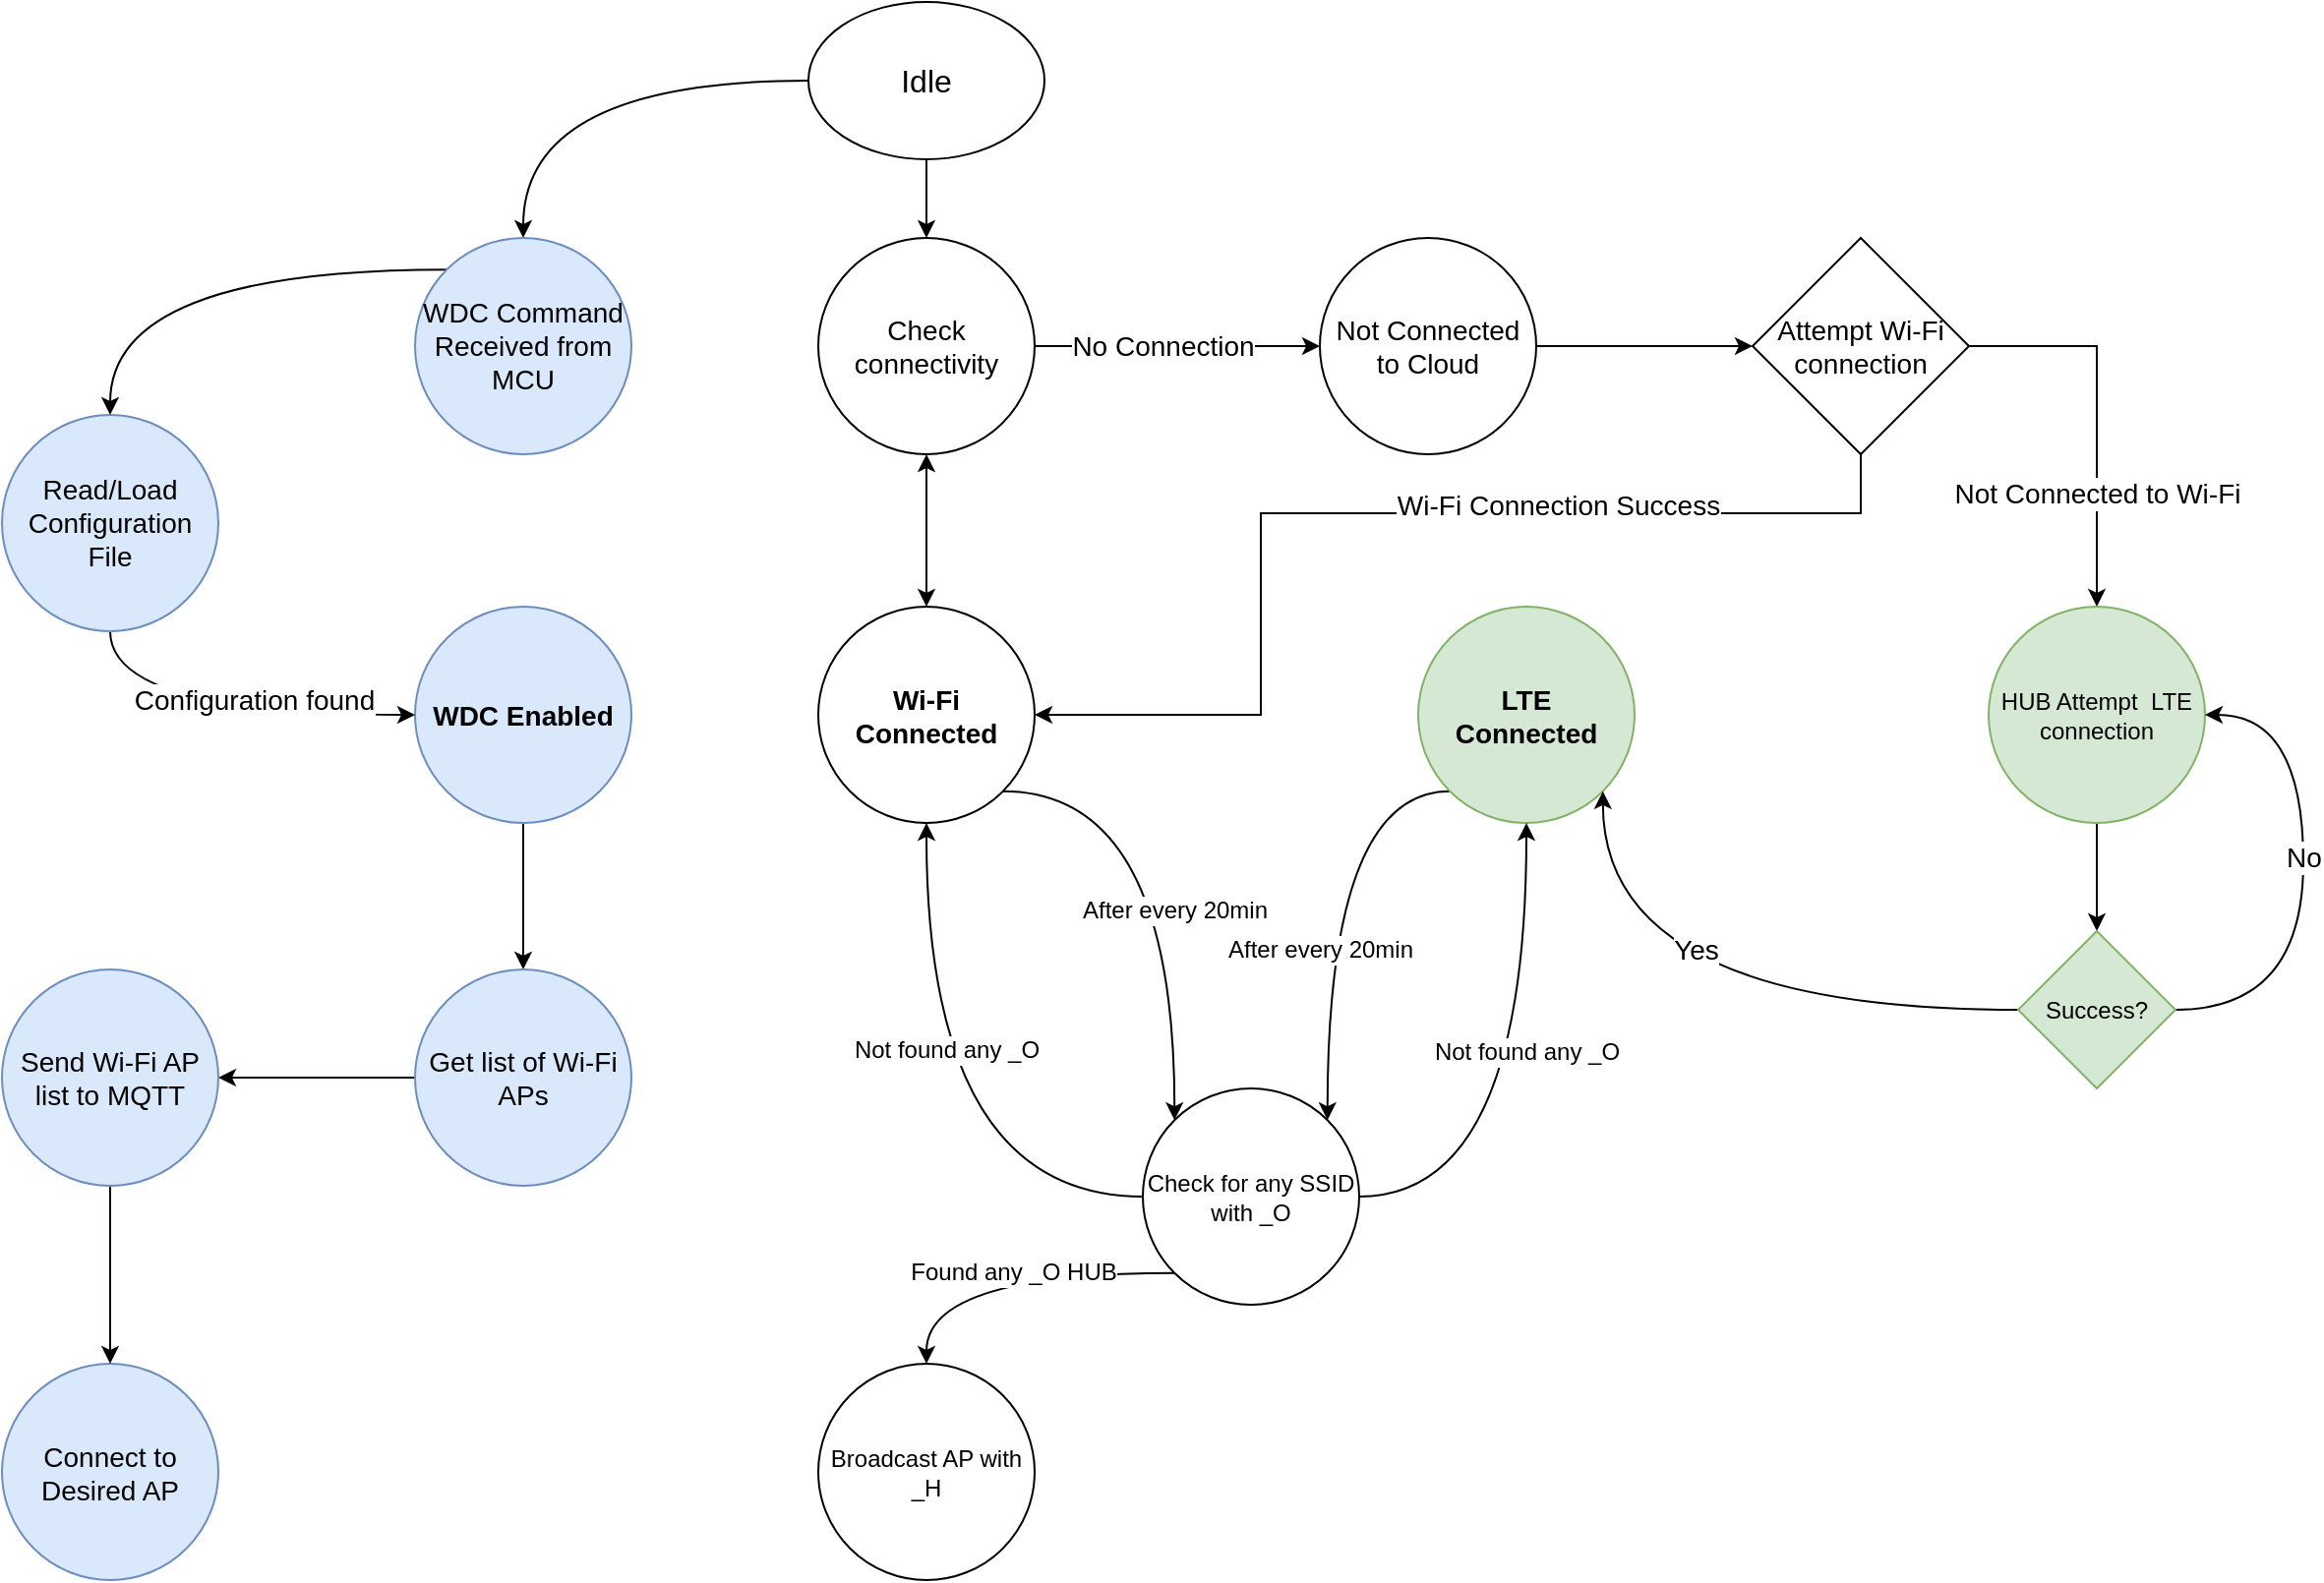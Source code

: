 <mxfile version="22.1.16" type="github">
  <diagram name="Page-1" id="6D-KBG7w9vJMpB0vQ2XN">
    <mxGraphModel dx="1615" dy="962" grid="1" gridSize="10" guides="1" tooltips="1" connect="1" arrows="1" fold="1" page="1" pageScale="1" pageWidth="1600" pageHeight="1600" math="0" shadow="0">
      <root>
        <mxCell id="0" />
        <mxCell id="1" parent="0" />
        <mxCell id="gUXdnllzTBBw982GACLl-7" style="edgeStyle=orthogonalEdgeStyle;rounded=0;orthogonalLoop=1;jettySize=auto;html=1;entryX=0.5;entryY=0;entryDx=0;entryDy=0;" parent="1" source="gUXdnllzTBBw982GACLl-1" target="gUXdnllzTBBw982GACLl-5" edge="1">
          <mxGeometry relative="1" as="geometry" />
        </mxCell>
        <mxCell id="gUXdnllzTBBw982GACLl-48" style="edgeStyle=orthogonalEdgeStyle;orthogonalLoop=1;jettySize=auto;html=1;entryX=0.5;entryY=0;entryDx=0;entryDy=0;curved=1;" parent="1" source="gUXdnllzTBBw982GACLl-1" target="gUXdnllzTBBw982GACLl-47" edge="1">
          <mxGeometry relative="1" as="geometry" />
        </mxCell>
        <mxCell id="gUXdnllzTBBw982GACLl-1" value="Idle" style="ellipse;whiteSpace=wrap;html=1;fontSize=16;" parent="1" vertex="1">
          <mxGeometry x="570" y="100" width="120" height="80" as="geometry" />
        </mxCell>
        <mxCell id="gUXdnllzTBBw982GACLl-36" style="edgeStyle=orthogonalEdgeStyle;rounded=0;orthogonalLoop=1;jettySize=auto;html=1;entryX=0.5;entryY=0;entryDx=0;entryDy=0;startArrow=classic;startFill=1;" parent="1" source="gUXdnllzTBBw982GACLl-5" target="gUXdnllzTBBw982GACLl-13" edge="1">
          <mxGeometry relative="1" as="geometry" />
        </mxCell>
        <mxCell id="gUXdnllzTBBw982GACLl-40" style="edgeStyle=orthogonalEdgeStyle;rounded=0;orthogonalLoop=1;jettySize=auto;html=1;entryX=0;entryY=0.5;entryDx=0;entryDy=0;" parent="1" source="gUXdnllzTBBw982GACLl-5" target="gUXdnllzTBBw982GACLl-39" edge="1">
          <mxGeometry relative="1" as="geometry" />
        </mxCell>
        <mxCell id="gUXdnllzTBBw982GACLl-41" value="No Connection" style="edgeLabel;html=1;align=center;verticalAlign=middle;resizable=0;points=[];fontSize=14;" parent="gUXdnllzTBBw982GACLl-40" vertex="1" connectable="0">
          <mxGeometry x="-0.391" y="-1" relative="1" as="geometry">
            <mxPoint x="21" y="-1" as="offset" />
          </mxGeometry>
        </mxCell>
        <mxCell id="gUXdnllzTBBw982GACLl-5" value="Check connectivity" style="ellipse;whiteSpace=wrap;html=1;aspect=fixed;fontSize=14;" parent="1" vertex="1">
          <mxGeometry x="575" y="220" width="110" height="110" as="geometry" />
        </mxCell>
        <mxCell id="gUXdnllzTBBw982GACLl-25" style="edgeStyle=orthogonalEdgeStyle;orthogonalLoop=1;jettySize=auto;html=1;exitX=1;exitY=1;exitDx=0;exitDy=0;entryX=0;entryY=0;entryDx=0;entryDy=0;curved=1;" parent="1" source="gUXdnllzTBBw982GACLl-13" target="gUXdnllzTBBw982GACLl-23" edge="1">
          <mxGeometry relative="1" as="geometry" />
        </mxCell>
        <mxCell id="gUXdnllzTBBw982GACLl-27" value="After every 20min" style="edgeLabel;html=1;align=center;verticalAlign=middle;resizable=0;points=[];fontSize=12;" parent="gUXdnllzTBBw982GACLl-25" vertex="1" connectable="0">
          <mxGeometry x="0.031" relative="1" as="geometry">
            <mxPoint y="17" as="offset" />
          </mxGeometry>
        </mxCell>
        <mxCell id="gUXdnllzTBBw982GACLl-13" value="Wi-Fi &lt;br style=&quot;font-size: 14px;&quot;&gt;Connected" style="ellipse;whiteSpace=wrap;html=1;aspect=fixed;fontSize=14;fontStyle=1" parent="1" vertex="1">
          <mxGeometry x="575" y="407.5" width="110" height="110" as="geometry" />
        </mxCell>
        <mxCell id="gUXdnllzTBBw982GACLl-24" style="edgeStyle=orthogonalEdgeStyle;orthogonalLoop=1;jettySize=auto;html=1;exitX=0;exitY=1;exitDx=0;exitDy=0;entryX=1;entryY=0;entryDx=0;entryDy=0;curved=1;" parent="1" source="gUXdnllzTBBw982GACLl-14" target="gUXdnllzTBBw982GACLl-23" edge="1">
          <mxGeometry relative="1" as="geometry" />
        </mxCell>
        <mxCell id="gUXdnllzTBBw982GACLl-26" value="After every 20min" style="edgeLabel;html=1;align=center;verticalAlign=middle;resizable=0;points=[];fontSize=12;" parent="gUXdnllzTBBw982GACLl-24" vertex="1" connectable="0">
          <mxGeometry x="0.012" y="3" relative="1" as="geometry">
            <mxPoint x="-7" y="27" as="offset" />
          </mxGeometry>
        </mxCell>
        <mxCell id="gUXdnllzTBBw982GACLl-14" value="LTE&lt;br style=&quot;font-size: 14px;&quot;&gt;Connected" style="ellipse;whiteSpace=wrap;html=1;aspect=fixed;fillColor=#d5e8d4;strokeColor=#82b366;fillStyle=solid;fontStyle=1;fontSize=14;" parent="1" vertex="1">
          <mxGeometry x="880" y="407.5" width="110" height="110" as="geometry" />
        </mxCell>
        <mxCell id="gUXdnllzTBBw982GACLl-45" style="edgeStyle=orthogonalEdgeStyle;orthogonalLoop=1;jettySize=auto;html=1;curved=0;exitX=0.5;exitY=1;exitDx=0;exitDy=0;rounded=0;entryX=1;entryY=0.5;entryDx=0;entryDy=0;" parent="1" source="gUXdnllzTBBw982GACLl-16" target="gUXdnllzTBBw982GACLl-13" edge="1">
          <mxGeometry relative="1" as="geometry">
            <Array as="points">
              <mxPoint x="1105" y="360" />
              <mxPoint x="800" y="360" />
              <mxPoint x="800" y="462" />
            </Array>
            <mxPoint x="920" y="440" as="sourcePoint" />
          </mxGeometry>
        </mxCell>
        <mxCell id="gUXdnllzTBBw982GACLl-46" value="Wi-Fi Connection Success" style="edgeLabel;html=1;align=center;verticalAlign=middle;resizable=0;points=[];fontSize=14;" parent="gUXdnllzTBBw982GACLl-45" vertex="1" connectable="0">
          <mxGeometry x="0.058" y="-4" relative="1" as="geometry">
            <mxPoint x="108" as="offset" />
          </mxGeometry>
        </mxCell>
        <mxCell id="gUXdnllzTBBw982GACLl-16" value="Attempt Wi-Fi connection" style="rhombus;whiteSpace=wrap;html=1;fontSize=14;" parent="1" vertex="1">
          <mxGeometry x="1050" y="220" width="110" height="110" as="geometry" />
        </mxCell>
        <mxCell id="gUXdnllzTBBw982GACLl-53" style="edgeStyle=orthogonalEdgeStyle;rounded=0;orthogonalLoop=1;jettySize=auto;html=1;" parent="1" source="gUXdnllzTBBw982GACLl-22" target="gUXdnllzTBBw982GACLl-52" edge="1">
          <mxGeometry relative="1" as="geometry" />
        </mxCell>
        <mxCell id="gUXdnllzTBBw982GACLl-22" value="WDC Enabled" style="ellipse;whiteSpace=wrap;html=1;aspect=fixed;fontSize=14;fillColor=#dae8fc;strokeColor=#6c8ebf;fontStyle=1" parent="1" vertex="1">
          <mxGeometry x="370" y="407.5" width="110" height="110" as="geometry" />
        </mxCell>
        <mxCell id="gUXdnllzTBBw982GACLl-30" style="edgeStyle=orthogonalEdgeStyle;orthogonalLoop=1;jettySize=auto;html=1;exitX=0;exitY=1;exitDx=0;exitDy=0;entryX=0.5;entryY=0;entryDx=0;entryDy=0;curved=1;" parent="1" source="gUXdnllzTBBw982GACLl-23" target="gUXdnllzTBBw982GACLl-29" edge="1">
          <mxGeometry relative="1" as="geometry" />
        </mxCell>
        <mxCell id="gUXdnllzTBBw982GACLl-31" value="Found any _O HUB" style="edgeLabel;html=1;align=center;verticalAlign=middle;resizable=0;points=[];fontSize=12;" parent="gUXdnllzTBBw982GACLl-30" vertex="1" connectable="0">
          <mxGeometry x="-0.054" y="-1" relative="1" as="geometry">
            <mxPoint x="-1" as="offset" />
          </mxGeometry>
        </mxCell>
        <mxCell id="gUXdnllzTBBw982GACLl-32" style="edgeStyle=orthogonalEdgeStyle;orthogonalLoop=1;jettySize=auto;html=1;entryX=0.5;entryY=1;entryDx=0;entryDy=0;exitX=1;exitY=0.5;exitDx=0;exitDy=0;curved=1;" parent="1" source="gUXdnllzTBBw982GACLl-23" target="gUXdnllzTBBw982GACLl-14" edge="1">
          <mxGeometry relative="1" as="geometry" />
        </mxCell>
        <mxCell id="gUXdnllzTBBw982GACLl-33" value="Not found any _O" style="edgeLabel;html=1;align=center;verticalAlign=middle;resizable=0;points=[];fontSize=12;" parent="gUXdnllzTBBw982GACLl-32" vertex="1" connectable="0">
          <mxGeometry x="-0.04" relative="1" as="geometry">
            <mxPoint y="-27" as="offset" />
          </mxGeometry>
        </mxCell>
        <mxCell id="gUXdnllzTBBw982GACLl-34" style="edgeStyle=orthogonalEdgeStyle;orthogonalLoop=1;jettySize=auto;html=1;entryX=0.5;entryY=1;entryDx=0;entryDy=0;exitX=0;exitY=0.5;exitDx=0;exitDy=0;curved=1;" parent="1" source="gUXdnllzTBBw982GACLl-23" target="gUXdnllzTBBw982GACLl-13" edge="1">
          <mxGeometry relative="1" as="geometry" />
        </mxCell>
        <mxCell id="gUXdnllzTBBw982GACLl-35" value="Not found any _O" style="edgeLabel;html=1;align=center;verticalAlign=middle;resizable=0;points=[];fontSize=12;" parent="gUXdnllzTBBw982GACLl-34" vertex="1" connectable="0">
          <mxGeometry x="0.106" relative="1" as="geometry">
            <mxPoint x="10" y="-19" as="offset" />
          </mxGeometry>
        </mxCell>
        <mxCell id="gUXdnllzTBBw982GACLl-23" value="Check for any SSID with _O" style="ellipse;whiteSpace=wrap;html=1;aspect=fixed;" parent="1" vertex="1">
          <mxGeometry x="740" y="652.5" width="110" height="110" as="geometry" />
        </mxCell>
        <mxCell id="gUXdnllzTBBw982GACLl-29" value="Broadcast AP with _H" style="ellipse;whiteSpace=wrap;html=1;aspect=fixed;" parent="1" vertex="1">
          <mxGeometry x="575" y="792.5" width="110" height="110" as="geometry" />
        </mxCell>
        <mxCell id="gUXdnllzTBBw982GACLl-42" style="edgeStyle=orthogonalEdgeStyle;rounded=0;orthogonalLoop=1;jettySize=auto;html=1;" parent="1" source="gUXdnllzTBBw982GACLl-39" target="gUXdnllzTBBw982GACLl-16" edge="1">
          <mxGeometry relative="1" as="geometry" />
        </mxCell>
        <mxCell id="gUXdnllzTBBw982GACLl-39" value="Not Connected to Cloud" style="ellipse;whiteSpace=wrap;html=1;aspect=fixed;fontSize=14;" parent="1" vertex="1">
          <mxGeometry x="830" y="220" width="110" height="110" as="geometry" />
        </mxCell>
        <mxCell id="gUXdnllzTBBw982GACLl-43" style="edgeStyle=orthogonalEdgeStyle;orthogonalLoop=1;jettySize=auto;html=1;entryX=0.5;entryY=0;entryDx=0;entryDy=0;exitX=1;exitY=0.5;exitDx=0;exitDy=0;curved=0;rounded=0;" parent="1" source="gUXdnllzTBBw982GACLl-16" target="F5l_VZ7qLp2WG0le40Af-1" edge="1">
          <mxGeometry relative="1" as="geometry">
            <mxPoint x="1160.0" y="295" as="sourcePoint" />
            <mxPoint x="1225" y="425" as="targetPoint" />
          </mxGeometry>
        </mxCell>
        <mxCell id="gUXdnllzTBBw982GACLl-44" value="Not Connected to Wi-Fi" style="edgeLabel;html=1;align=center;verticalAlign=middle;resizable=0;points=[];fontSize=14;" parent="gUXdnllzTBBw982GACLl-43" vertex="1" connectable="0">
          <mxGeometry x="-0.287" relative="1" as="geometry">
            <mxPoint y="69" as="offset" />
          </mxGeometry>
        </mxCell>
        <mxCell id="IEpSdRhwynJNCB4oIvQQ-2" style="edgeStyle=orthogonalEdgeStyle;rounded=0;orthogonalLoop=1;jettySize=auto;html=1;exitX=0;exitY=0;exitDx=0;exitDy=0;entryX=0.5;entryY=0;entryDx=0;entryDy=0;curved=1;" parent="1" source="gUXdnllzTBBw982GACLl-47" target="IEpSdRhwynJNCB4oIvQQ-1" edge="1">
          <mxGeometry relative="1" as="geometry" />
        </mxCell>
        <mxCell id="gUXdnllzTBBw982GACLl-47" value="WDC Command Received from MCU" style="ellipse;whiteSpace=wrap;html=1;aspect=fixed;fontSize=14;fillColor=#dae8fc;strokeColor=#6c8ebf;" parent="1" vertex="1">
          <mxGeometry x="370" y="220" width="110" height="110" as="geometry" />
        </mxCell>
        <mxCell id="F5l_VZ7qLp2WG0le40Af-18" style="edgeStyle=orthogonalEdgeStyle;rounded=0;orthogonalLoop=1;jettySize=auto;html=1;entryX=1;entryY=0.5;entryDx=0;entryDy=0;" edge="1" parent="1" source="gUXdnllzTBBw982GACLl-52" target="F5l_VZ7qLp2WG0le40Af-16">
          <mxGeometry relative="1" as="geometry" />
        </mxCell>
        <mxCell id="gUXdnllzTBBw982GACLl-52" value="Get list of Wi-Fi APs" style="ellipse;whiteSpace=wrap;html=1;aspect=fixed;fontSize=14;fillColor=#dae8fc;strokeColor=#6c8ebf;" parent="1" vertex="1">
          <mxGeometry x="370" y="592" width="110" height="110" as="geometry" />
        </mxCell>
        <mxCell id="IEpSdRhwynJNCB4oIvQQ-3" style="edgeStyle=orthogonalEdgeStyle;rounded=0;orthogonalLoop=1;jettySize=auto;html=1;entryX=0;entryY=0.5;entryDx=0;entryDy=0;exitX=0.5;exitY=1;exitDx=0;exitDy=0;curved=1;" parent="1" source="IEpSdRhwynJNCB4oIvQQ-1" target="gUXdnllzTBBw982GACLl-22" edge="1">
          <mxGeometry relative="1" as="geometry" />
        </mxCell>
        <mxCell id="IEpSdRhwynJNCB4oIvQQ-4" value="Configuration found" style="edgeLabel;html=1;align=center;verticalAlign=middle;resizable=0;points=[];fontSize=14;" parent="IEpSdRhwynJNCB4oIvQQ-3" vertex="1" connectable="0">
          <mxGeometry x="0.163" y="8" relative="1" as="geometry">
            <mxPoint as="offset" />
          </mxGeometry>
        </mxCell>
        <mxCell id="IEpSdRhwynJNCB4oIvQQ-1" value="Read/Load Configuration File" style="ellipse;whiteSpace=wrap;html=1;aspect=fixed;fontSize=14;fillColor=#dae8fc;strokeColor=#6c8ebf;" parent="1" vertex="1">
          <mxGeometry x="160" y="310" width="110" height="110" as="geometry" />
        </mxCell>
        <mxCell id="F5l_VZ7qLp2WG0le40Af-3" style="edgeStyle=orthogonalEdgeStyle;rounded=0;orthogonalLoop=1;jettySize=auto;html=1;entryX=0.5;entryY=0;entryDx=0;entryDy=0;" edge="1" parent="1" source="F5l_VZ7qLp2WG0le40Af-1" target="F5l_VZ7qLp2WG0le40Af-2">
          <mxGeometry relative="1" as="geometry" />
        </mxCell>
        <mxCell id="F5l_VZ7qLp2WG0le40Af-1" value="HUB Attempt&amp;nbsp; LTE connection" style="ellipse;whiteSpace=wrap;html=1;aspect=fixed;fillColor=#d5e8d4;strokeColor=#82b366;fillStyle=solid;" vertex="1" parent="1">
          <mxGeometry x="1170" y="407.5" width="110" height="110" as="geometry" />
        </mxCell>
        <mxCell id="F5l_VZ7qLp2WG0le40Af-4" style="edgeStyle=orthogonalEdgeStyle;rounded=0;orthogonalLoop=1;jettySize=auto;html=1;entryX=1;entryY=1;entryDx=0;entryDy=0;curved=1;" edge="1" parent="1" source="F5l_VZ7qLp2WG0le40Af-2" target="gUXdnllzTBBw982GACLl-14">
          <mxGeometry relative="1" as="geometry" />
        </mxCell>
        <mxCell id="F5l_VZ7qLp2WG0le40Af-5" value="Yes" style="edgeLabel;html=1;align=center;verticalAlign=middle;resizable=0;points=[];fontSize=14;" vertex="1" connectable="0" parent="F5l_VZ7qLp2WG0le40Af-4">
          <mxGeometry x="0.019" y="-31" relative="1" as="geometry">
            <mxPoint as="offset" />
          </mxGeometry>
        </mxCell>
        <mxCell id="F5l_VZ7qLp2WG0le40Af-6" style="edgeStyle=orthogonalEdgeStyle;rounded=0;orthogonalLoop=1;jettySize=auto;html=1;entryX=1;entryY=0.5;entryDx=0;entryDy=0;exitX=1;exitY=0.5;exitDx=0;exitDy=0;curved=1;" edge="1" parent="1" source="F5l_VZ7qLp2WG0le40Af-2" target="F5l_VZ7qLp2WG0le40Af-1">
          <mxGeometry relative="1" as="geometry">
            <Array as="points">
              <mxPoint x="1330" y="612.5" />
              <mxPoint x="1330" y="462.5" />
            </Array>
          </mxGeometry>
        </mxCell>
        <mxCell id="F5l_VZ7qLp2WG0le40Af-7" value="No" style="edgeLabel;html=1;align=center;verticalAlign=middle;resizable=0;points=[];fontSize=14;" vertex="1" connectable="0" parent="F5l_VZ7qLp2WG0le40Af-6">
          <mxGeometry x="0.078" relative="1" as="geometry">
            <mxPoint as="offset" />
          </mxGeometry>
        </mxCell>
        <mxCell id="F5l_VZ7qLp2WG0le40Af-2" value="Success?" style="rhombus;whiteSpace=wrap;html=1;fillColor=#d5e8d4;strokeColor=#82b366;fillStyle=solid;" vertex="1" parent="1">
          <mxGeometry x="1185" y="572.5" width="80" height="80" as="geometry" />
        </mxCell>
        <mxCell id="F5l_VZ7qLp2WG0le40Af-12" value="Connect to Desired AP" style="ellipse;whiteSpace=wrap;html=1;aspect=fixed;fontSize=14;fillColor=#dae8fc;strokeColor=#6c8ebf;" vertex="1" parent="1">
          <mxGeometry x="160" y="792.5" width="110" height="110" as="geometry" />
        </mxCell>
        <mxCell id="F5l_VZ7qLp2WG0le40Af-19" style="edgeStyle=orthogonalEdgeStyle;rounded=0;orthogonalLoop=1;jettySize=auto;html=1;entryX=0.5;entryY=0;entryDx=0;entryDy=0;" edge="1" parent="1" source="F5l_VZ7qLp2WG0le40Af-16" target="F5l_VZ7qLp2WG0le40Af-12">
          <mxGeometry relative="1" as="geometry" />
        </mxCell>
        <mxCell id="F5l_VZ7qLp2WG0le40Af-16" value="Send Wi-Fi AP list to MQTT" style="ellipse;whiteSpace=wrap;html=1;aspect=fixed;fontSize=14;fillColor=#dae8fc;strokeColor=#6c8ebf;" vertex="1" parent="1">
          <mxGeometry x="160" y="592" width="110" height="110" as="geometry" />
        </mxCell>
      </root>
    </mxGraphModel>
  </diagram>
</mxfile>
